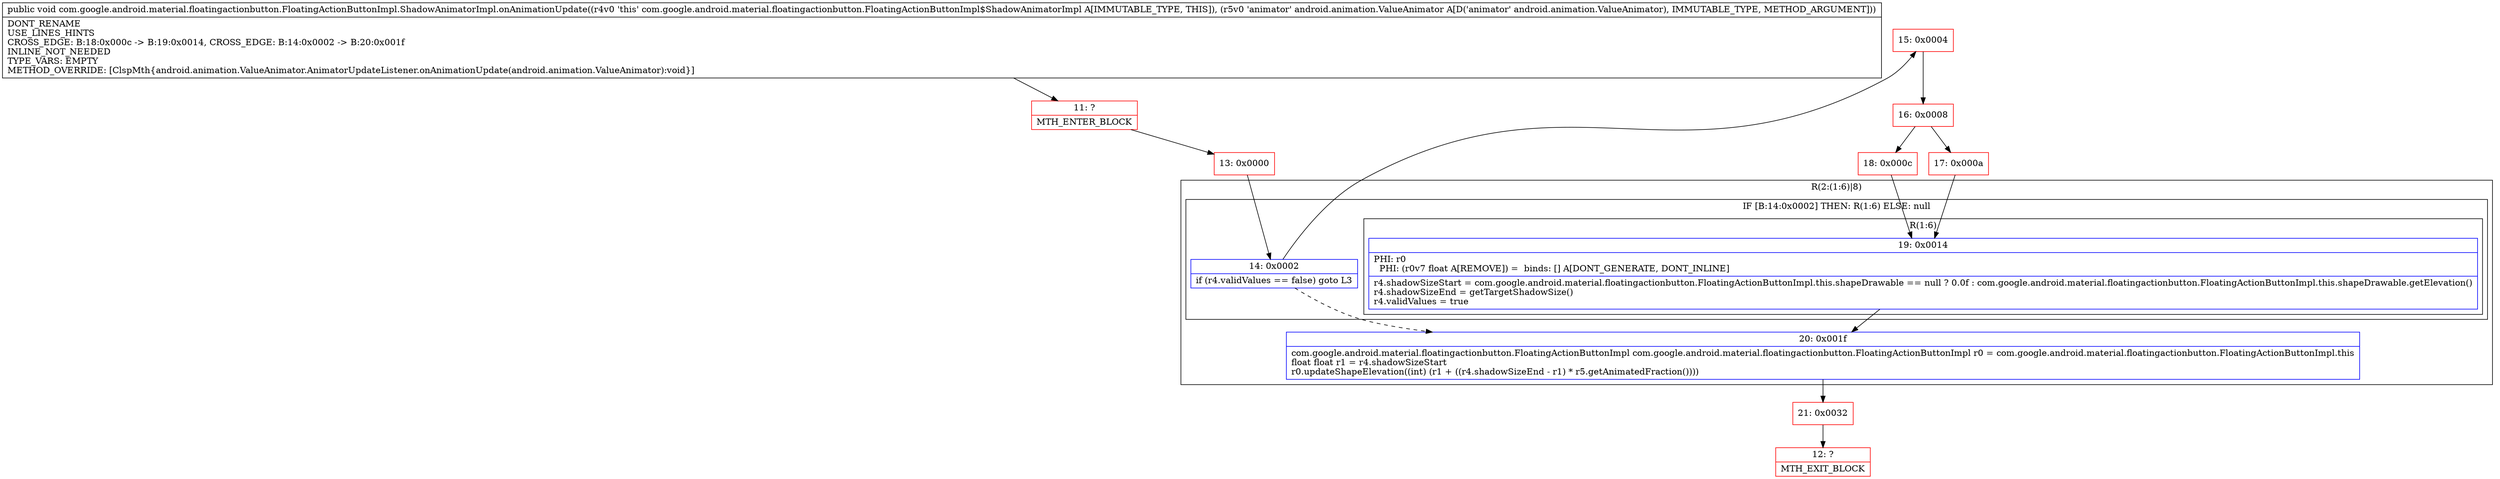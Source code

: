 digraph "CFG forcom.google.android.material.floatingactionbutton.FloatingActionButtonImpl.ShadowAnimatorImpl.onAnimationUpdate(Landroid\/animation\/ValueAnimator;)V" {
subgraph cluster_Region_200943422 {
label = "R(2:(1:6)|8)";
node [shape=record,color=blue];
subgraph cluster_IfRegion_520013362 {
label = "IF [B:14:0x0002] THEN: R(1:6) ELSE: null";
node [shape=record,color=blue];
Node_14 [shape=record,label="{14\:\ 0x0002|if (r4.validValues == false) goto L3\l}"];
subgraph cluster_Region_738136196 {
label = "R(1:6)";
node [shape=record,color=blue];
Node_19 [shape=record,label="{19\:\ 0x0014|PHI: r0 \l  PHI: (r0v7 float A[REMOVE]) =  binds: [] A[DONT_GENERATE, DONT_INLINE]\l|r4.shadowSizeStart = com.google.android.material.floatingactionbutton.FloatingActionButtonImpl.this.shapeDrawable == null ? 0.0f : com.google.android.material.floatingactionbutton.FloatingActionButtonImpl.this.shapeDrawable.getElevation()\lr4.shadowSizeEnd = getTargetShadowSize()\lr4.validValues = true\l}"];
}
}
Node_20 [shape=record,label="{20\:\ 0x001f|com.google.android.material.floatingactionbutton.FloatingActionButtonImpl com.google.android.material.floatingactionbutton.FloatingActionButtonImpl r0 = com.google.android.material.floatingactionbutton.FloatingActionButtonImpl.this\lfloat float r1 = r4.shadowSizeStart\lr0.updateShapeElevation((int) (r1 + ((r4.shadowSizeEnd \- r1) * r5.getAnimatedFraction())))\l}"];
}
Node_11 [shape=record,color=red,label="{11\:\ ?|MTH_ENTER_BLOCK\l}"];
Node_13 [shape=record,color=red,label="{13\:\ 0x0000}"];
Node_15 [shape=record,color=red,label="{15\:\ 0x0004}"];
Node_16 [shape=record,color=red,label="{16\:\ 0x0008}"];
Node_17 [shape=record,color=red,label="{17\:\ 0x000a}"];
Node_18 [shape=record,color=red,label="{18\:\ 0x000c}"];
Node_21 [shape=record,color=red,label="{21\:\ 0x0032}"];
Node_12 [shape=record,color=red,label="{12\:\ ?|MTH_EXIT_BLOCK\l}"];
MethodNode[shape=record,label="{public void com.google.android.material.floatingactionbutton.FloatingActionButtonImpl.ShadowAnimatorImpl.onAnimationUpdate((r4v0 'this' com.google.android.material.floatingactionbutton.FloatingActionButtonImpl$ShadowAnimatorImpl A[IMMUTABLE_TYPE, THIS]), (r5v0 'animator' android.animation.ValueAnimator A[D('animator' android.animation.ValueAnimator), IMMUTABLE_TYPE, METHOD_ARGUMENT]))  | DONT_RENAME\lUSE_LINES_HINTS\lCROSS_EDGE: B:18:0x000c \-\> B:19:0x0014, CROSS_EDGE: B:14:0x0002 \-\> B:20:0x001f\lINLINE_NOT_NEEDED\lTYPE_VARS: EMPTY\lMETHOD_OVERRIDE: [ClspMth\{android.animation.ValueAnimator.AnimatorUpdateListener.onAnimationUpdate(android.animation.ValueAnimator):void\}]\l}"];
MethodNode -> Node_11;Node_14 -> Node_15;
Node_14 -> Node_20[style=dashed];
Node_19 -> Node_20;
Node_20 -> Node_21;
Node_11 -> Node_13;
Node_13 -> Node_14;
Node_15 -> Node_16;
Node_16 -> Node_17;
Node_16 -> Node_18;
Node_17 -> Node_19;
Node_18 -> Node_19;
Node_21 -> Node_12;
}

